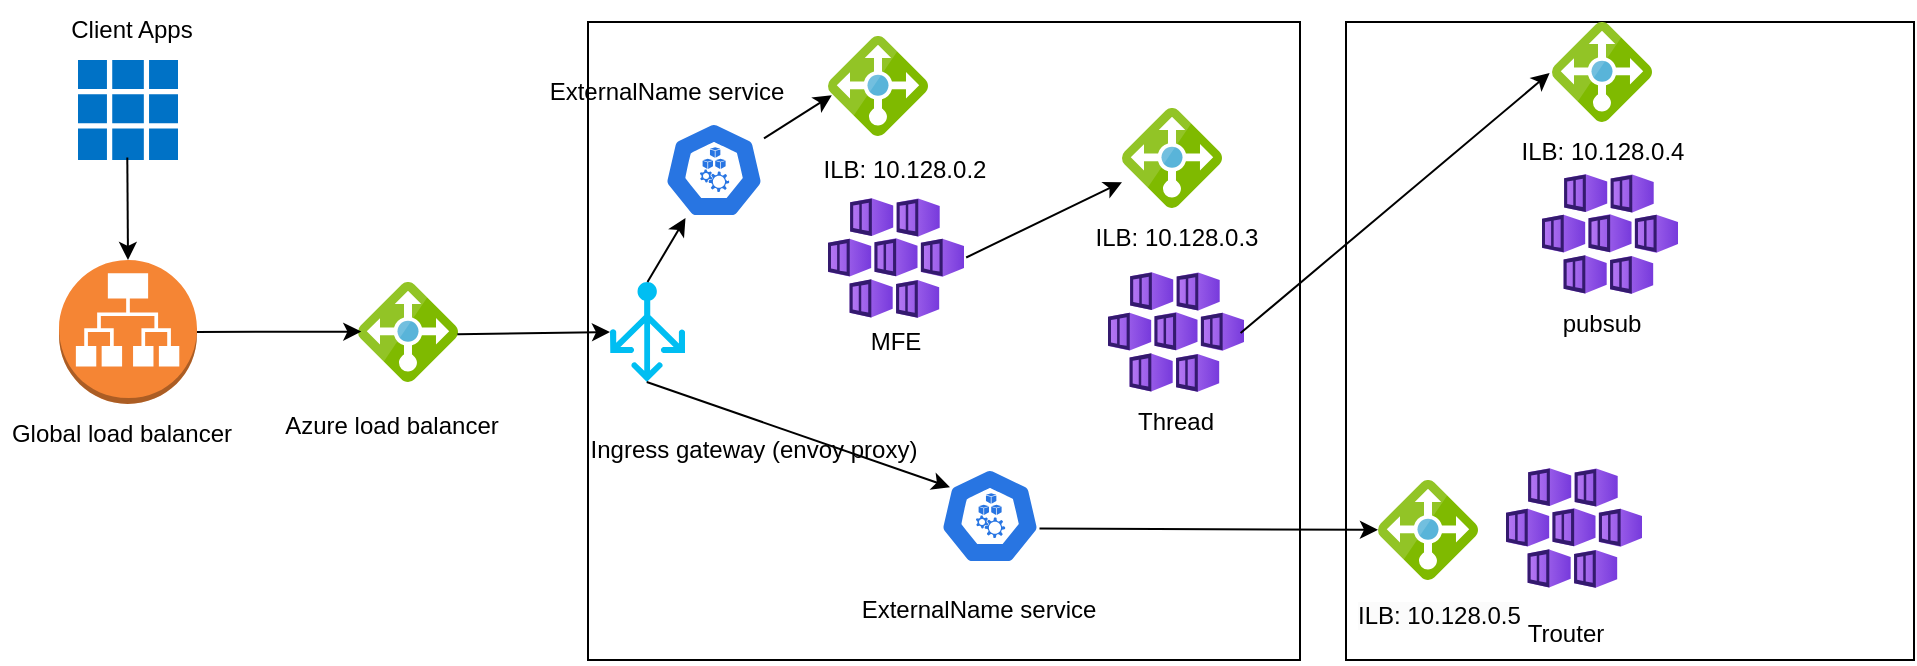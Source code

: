 <mxfile version="24.7.3" type="github">
  <diagram name="第 1 页" id="IT7-DOXWJBU2144ofnUY">
    <mxGraphModel dx="1728" dy="900" grid="0" gridSize="10" guides="1" tooltips="1" connect="1" arrows="1" fold="1" page="1" pageScale="1" pageWidth="1100" pageHeight="850" math="0" shadow="0">
      <root>
        <mxCell id="0" />
        <mxCell id="1" parent="0" />
        <mxCell id="RzhVLfr02CWZGfgh2H_0-30" value="" style="rounded=0;whiteSpace=wrap;html=1;" vertex="1" parent="1">
          <mxGeometry x="873" y="160" width="284" height="319" as="geometry" />
        </mxCell>
        <mxCell id="RzhVLfr02CWZGfgh2H_0-11" value="" style="rounded=0;whiteSpace=wrap;html=1;" vertex="1" parent="1">
          <mxGeometry x="494" y="160" width="356" height="319" as="geometry" />
        </mxCell>
        <mxCell id="RzhVLfr02CWZGfgh2H_0-1" value="" style="image;sketch=0;aspect=fixed;html=1;points=[];align=center;fontSize=12;image=img/lib/mscae/Client_Apps.svg;" vertex="1" parent="1">
          <mxGeometry x="239" y="179" width="50" height="50" as="geometry" />
        </mxCell>
        <mxCell id="RzhVLfr02CWZGfgh2H_0-2" value="Client Apps" style="text;html=1;align=center;verticalAlign=middle;whiteSpace=wrap;rounded=0;" vertex="1" parent="1">
          <mxGeometry x="217" y="149" width="98" height="30" as="geometry" />
        </mxCell>
        <mxCell id="RzhVLfr02CWZGfgh2H_0-7" value="" style="verticalLabelPosition=bottom;html=1;verticalAlign=top;align=center;strokeColor=none;fillColor=#00BEF2;shape=mxgraph.azure.load_balancer_generic;pointerEvents=1;" vertex="1" parent="1">
          <mxGeometry x="505" y="290" width="37.5" height="50" as="geometry" />
        </mxCell>
        <mxCell id="RzhVLfr02CWZGfgh2H_0-8" value="" style="outlineConnect=0;dashed=0;verticalLabelPosition=bottom;verticalAlign=top;align=center;html=1;shape=mxgraph.aws3.application_load_balancer;fillColor=#F58534;gradientColor=none;" vertex="1" parent="1">
          <mxGeometry x="229.5" y="279" width="69" height="72" as="geometry" />
        </mxCell>
        <mxCell id="RzhVLfr02CWZGfgh2H_0-9" value="Global load balancer" style="text;html=1;align=center;verticalAlign=middle;whiteSpace=wrap;rounded=0;" vertex="1" parent="1">
          <mxGeometry x="200" y="351" width="122" height="30" as="geometry" />
        </mxCell>
        <mxCell id="RzhVLfr02CWZGfgh2H_0-10" value="Ingress gateway (envoy proxy)" style="text;html=1;align=center;verticalAlign=middle;whiteSpace=wrap;rounded=0;" vertex="1" parent="1">
          <mxGeometry x="484" y="359" width="186" height="30" as="geometry" />
        </mxCell>
        <mxCell id="RzhVLfr02CWZGfgh2H_0-13" value="" style="image;sketch=0;aspect=fixed;html=1;points=[];align=center;fontSize=12;image=img/lib/mscae/Load_Balancer_feature.svg;" vertex="1" parent="1">
          <mxGeometry x="379" y="290" width="50" height="50" as="geometry" />
        </mxCell>
        <mxCell id="RzhVLfr02CWZGfgh2H_0-14" value="Azure load balancer" style="text;html=1;align=center;verticalAlign=middle;whiteSpace=wrap;rounded=0;" vertex="1" parent="1">
          <mxGeometry x="335" y="347" width="122" height="30" as="geometry" />
        </mxCell>
        <mxCell id="RzhVLfr02CWZGfgh2H_0-16" value="MFE" style="text;html=1;align=center;verticalAlign=middle;whiteSpace=wrap;rounded=0;" vertex="1" parent="1">
          <mxGeometry x="618" y="304.5" width="60" height="30" as="geometry" />
        </mxCell>
        <mxCell id="RzhVLfr02CWZGfgh2H_0-20" value="" style="endArrow=classic;html=1;rounded=0;entryX=0.038;entryY=0.593;entryDx=0;entryDy=0;entryPerimeter=0;" edge="1" parent="1" source="RzhVLfr02CWZGfgh2H_0-54" target="RzhVLfr02CWZGfgh2H_0-22">
          <mxGeometry width="50" height="50" relative="1" as="geometry">
            <mxPoint x="544" y="318" as="sourcePoint" />
            <mxPoint x="594" y="268" as="targetPoint" />
          </mxGeometry>
        </mxCell>
        <mxCell id="RzhVLfr02CWZGfgh2H_0-22" value="" style="image;sketch=0;aspect=fixed;html=1;points=[];align=center;fontSize=12;image=img/lib/mscae/Load_Balancer_feature.svg;" vertex="1" parent="1">
          <mxGeometry x="614" y="167" width="50" height="50" as="geometry" />
        </mxCell>
        <mxCell id="RzhVLfr02CWZGfgh2H_0-23" value="ILB: 10.128.0.2" style="text;html=1;align=center;verticalAlign=middle;whiteSpace=wrap;rounded=0;" vertex="1" parent="1">
          <mxGeometry x="597.5" y="219" width="109" height="30" as="geometry" />
        </mxCell>
        <mxCell id="RzhVLfr02CWZGfgh2H_0-24" value="" style="image;aspect=fixed;html=1;points=[];align=center;fontSize=12;image=img/lib/azure2/compute/Kubernetes_Services.svg;" vertex="1" parent="1">
          <mxGeometry x="614" y="248" width="68" height="60" as="geometry" />
        </mxCell>
        <mxCell id="RzhVLfr02CWZGfgh2H_0-25" value="" style="image;sketch=0;aspect=fixed;html=1;points=[];align=center;fontSize=12;image=img/lib/mscae/Load_Balancer_feature.svg;" vertex="1" parent="1">
          <mxGeometry x="761" y="203" width="50" height="50" as="geometry" />
        </mxCell>
        <mxCell id="RzhVLfr02CWZGfgh2H_0-27" value="" style="image;aspect=fixed;html=1;points=[];align=center;fontSize=12;image=img/lib/azure2/compute/Kubernetes_Services.svg;" vertex="1" parent="1">
          <mxGeometry x="754" y="285" width="68" height="60" as="geometry" />
        </mxCell>
        <mxCell id="RzhVLfr02CWZGfgh2H_0-28" value="Trouter" style="text;html=1;align=center;verticalAlign=middle;whiteSpace=wrap;rounded=0;" vertex="1" parent="1">
          <mxGeometry x="953" y="451" width="60" height="30" as="geometry" />
        </mxCell>
        <mxCell id="RzhVLfr02CWZGfgh2H_0-29" value="" style="endArrow=classic;html=1;rounded=0;exitX=1.016;exitY=0.496;exitDx=0;exitDy=0;exitPerimeter=0;" edge="1" parent="1" source="RzhVLfr02CWZGfgh2H_0-24" target="RzhVLfr02CWZGfgh2H_0-25">
          <mxGeometry width="50" height="50" relative="1" as="geometry">
            <mxPoint x="691" y="289" as="sourcePoint" />
            <mxPoint x="741" y="239" as="targetPoint" />
          </mxGeometry>
        </mxCell>
        <mxCell id="RzhVLfr02CWZGfgh2H_0-31" value="" style="endArrow=classic;html=1;rounded=0;exitX=0.493;exitY=0.976;exitDx=0;exitDy=0;exitPerimeter=0;entryX=0.5;entryY=0;entryDx=0;entryDy=0;entryPerimeter=0;" edge="1" parent="1" source="RzhVLfr02CWZGfgh2H_0-1" target="RzhVLfr02CWZGfgh2H_0-8">
          <mxGeometry width="50" height="50" relative="1" as="geometry">
            <mxPoint x="115" y="228" as="sourcePoint" />
            <mxPoint x="191" y="242" as="targetPoint" />
          </mxGeometry>
        </mxCell>
        <mxCell id="RzhVLfr02CWZGfgh2H_0-32" value="" style="endArrow=classic;html=1;rounded=0;exitX=1;exitY=0.5;exitDx=0;exitDy=0;exitPerimeter=0;entryX=0.033;entryY=0.496;entryDx=0;entryDy=0;entryPerimeter=0;" edge="1" parent="1" source="RzhVLfr02CWZGfgh2H_0-8" target="RzhVLfr02CWZGfgh2H_0-13">
          <mxGeometry width="50" height="50" relative="1" as="geometry">
            <mxPoint x="313" y="457" as="sourcePoint" />
            <mxPoint x="363" y="407" as="targetPoint" />
          </mxGeometry>
        </mxCell>
        <mxCell id="RzhVLfr02CWZGfgh2H_0-33" value="" style="endArrow=classic;html=1;rounded=0;exitX=0.993;exitY=0.522;exitDx=0;exitDy=0;exitPerimeter=0;entryX=0;entryY=0.5;entryDx=0;entryDy=0;entryPerimeter=0;" edge="1" parent="1" source="RzhVLfr02CWZGfgh2H_0-13" target="RzhVLfr02CWZGfgh2H_0-7">
          <mxGeometry width="50" height="50" relative="1" as="geometry">
            <mxPoint x="442" y="281" as="sourcePoint" />
            <mxPoint x="492" y="231" as="targetPoint" />
          </mxGeometry>
        </mxCell>
        <mxCell id="RzhVLfr02CWZGfgh2H_0-34" value="" style="image;aspect=fixed;html=1;points=[];align=center;fontSize=12;image=img/lib/azure2/compute/Kubernetes_Services.svg;" vertex="1" parent="1">
          <mxGeometry x="953" y="383" width="68" height="60" as="geometry" />
        </mxCell>
        <mxCell id="RzhVLfr02CWZGfgh2H_0-35" value="" style="image;sketch=0;aspect=fixed;html=1;points=[];align=center;fontSize=12;image=img/lib/mscae/Load_Balancer_feature.svg;" vertex="1" parent="1">
          <mxGeometry x="889" y="389" width="50" height="50" as="geometry" />
        </mxCell>
        <mxCell id="RzhVLfr02CWZGfgh2H_0-37" value="&lt;span style=&quot;color: rgb(0, 0, 0); font-family: Helvetica; font-size: 12px; font-style: normal; font-variant-ligatures: normal; font-variant-caps: normal; font-weight: 400; letter-spacing: normal; orphans: 2; text-align: center; text-indent: 0px; text-transform: none; widows: 2; word-spacing: 0px; -webkit-text-stroke-width: 0px; white-space: normal; background-color: rgb(251, 251, 251); text-decoration-thickness: initial; text-decoration-style: initial; text-decoration-color: initial; display: inline !important; float: none;&quot;&gt;ILB: 10.128.0.5&lt;/span&gt;" style="text;whiteSpace=wrap;html=1;" vertex="1" parent="1">
          <mxGeometry x="877" y="443.003" width="109" height="36" as="geometry" />
        </mxCell>
        <mxCell id="RzhVLfr02CWZGfgh2H_0-38" value="Thread" style="text;html=1;align=center;verticalAlign=middle;whiteSpace=wrap;rounded=0;" vertex="1" parent="1">
          <mxGeometry x="758" y="345" width="60" height="30" as="geometry" />
        </mxCell>
        <mxCell id="RzhVLfr02CWZGfgh2H_0-39" value="" style="endArrow=classic;html=1;rounded=0;exitX=0.49;exitY=1;exitDx=0;exitDy=0;exitPerimeter=0;entryX=0.1;entryY=0.2;entryDx=0;entryDy=0;entryPerimeter=0;" edge="1" parent="1" source="RzhVLfr02CWZGfgh2H_0-7" target="RzhVLfr02CWZGfgh2H_0-44">
          <mxGeometry width="50" height="50" relative="1" as="geometry">
            <mxPoint x="608" y="577" as="sourcePoint" />
            <mxPoint x="658" y="527" as="targetPoint" />
          </mxGeometry>
        </mxCell>
        <mxCell id="RzhVLfr02CWZGfgh2H_0-43" value="ILB: 10.128.0.3" style="text;html=1;align=center;verticalAlign=middle;whiteSpace=wrap;rounded=0;" vertex="1" parent="1">
          <mxGeometry x="733.5" y="253" width="109" height="30" as="geometry" />
        </mxCell>
        <mxCell id="RzhVLfr02CWZGfgh2H_0-44" value="" style="aspect=fixed;sketch=0;html=1;dashed=0;whitespace=wrap;verticalLabelPosition=bottom;verticalAlign=top;fillColor=#2875E2;strokeColor=#ffffff;points=[[0.005,0.63,0],[0.1,0.2,0],[0.9,0.2,0],[0.5,0,0],[0.995,0.63,0],[0.72,0.99,0],[0.5,1,0],[0.28,0.99,0]];shape=mxgraph.kubernetes.icon2;prIcon=k_proxy" vertex="1" parent="1">
          <mxGeometry x="670" y="383" width="50" height="48" as="geometry" />
        </mxCell>
        <mxCell id="RzhVLfr02CWZGfgh2H_0-45" value="ExternalName service" style="text;html=1;align=center;verticalAlign=middle;whiteSpace=wrap;rounded=0;" vertex="1" parent="1">
          <mxGeometry x="625" y="439" width="129" height="30" as="geometry" />
        </mxCell>
        <mxCell id="RzhVLfr02CWZGfgh2H_0-46" value="" style="endArrow=classic;html=1;rounded=0;exitX=0.995;exitY=0.63;exitDx=0;exitDy=0;exitPerimeter=0;" edge="1" parent="1" source="RzhVLfr02CWZGfgh2H_0-44" target="RzhVLfr02CWZGfgh2H_0-35">
          <mxGeometry width="50" height="50" relative="1" as="geometry">
            <mxPoint x="767" y="581" as="sourcePoint" />
            <mxPoint x="817" y="531" as="targetPoint" />
          </mxGeometry>
        </mxCell>
        <mxCell id="RzhVLfr02CWZGfgh2H_0-47" value="" style="image;aspect=fixed;html=1;points=[];align=center;fontSize=12;image=img/lib/azure2/compute/Kubernetes_Services.svg;" vertex="1" parent="1">
          <mxGeometry x="971" y="236" width="68" height="60" as="geometry" />
        </mxCell>
        <mxCell id="RzhVLfr02CWZGfgh2H_0-48" value="pubsub" style="text;html=1;align=center;verticalAlign=middle;whiteSpace=wrap;rounded=0;" vertex="1" parent="1">
          <mxGeometry x="971" y="296" width="60" height="30" as="geometry" />
        </mxCell>
        <mxCell id="RzhVLfr02CWZGfgh2H_0-49" value="" style="image;sketch=0;aspect=fixed;html=1;points=[];align=center;fontSize=12;image=img/lib/mscae/Load_Balancer_feature.svg;" vertex="1" parent="1">
          <mxGeometry x="976" y="160" width="50" height="50" as="geometry" />
        </mxCell>
        <mxCell id="RzhVLfr02CWZGfgh2H_0-50" value="ILB: 10.128.0.4" style="text;html=1;align=center;verticalAlign=middle;whiteSpace=wrap;rounded=0;" vertex="1" parent="1">
          <mxGeometry x="946.5" y="210" width="109" height="30" as="geometry" />
        </mxCell>
        <mxCell id="RzhVLfr02CWZGfgh2H_0-51" value="" style="endArrow=classic;html=1;rounded=0;exitX=0.975;exitY=0.509;exitDx=0;exitDy=0;exitPerimeter=0;entryX=-0.024;entryY=0.511;entryDx=0;entryDy=0;entryPerimeter=0;" edge="1" parent="1" source="RzhVLfr02CWZGfgh2H_0-27" target="RzhVLfr02CWZGfgh2H_0-49">
          <mxGeometry width="50" height="50" relative="1" as="geometry">
            <mxPoint x="841" y="104" as="sourcePoint" />
            <mxPoint x="891" y="54" as="targetPoint" />
          </mxGeometry>
        </mxCell>
        <mxCell id="RzhVLfr02CWZGfgh2H_0-54" value="" style="aspect=fixed;sketch=0;html=1;dashed=0;whitespace=wrap;verticalLabelPosition=bottom;verticalAlign=top;fillColor=#2875E2;strokeColor=#ffffff;points=[[0.005,0.63,0],[0.1,0.2,0],[0.9,0.2,0],[0.5,0,0],[0.995,0.63,0],[0.72,0.99,0],[0.5,1,0],[0.28,0.99,0]];shape=mxgraph.kubernetes.icon2;prIcon=k_proxy" vertex="1" parent="1">
          <mxGeometry x="532" y="210" width="50" height="48" as="geometry" />
        </mxCell>
        <mxCell id="RzhVLfr02CWZGfgh2H_0-55" value="ExternalName service" style="text;html=1;align=center;verticalAlign=middle;whiteSpace=wrap;rounded=0;" vertex="1" parent="1">
          <mxGeometry x="468.5" y="180" width="129" height="30" as="geometry" />
        </mxCell>
        <mxCell id="RzhVLfr02CWZGfgh2H_0-56" value="" style="endArrow=classic;html=1;rounded=0;exitX=0.5;exitY=0;exitDx=0;exitDy=0;exitPerimeter=0;" edge="1" parent="1" source="RzhVLfr02CWZGfgh2H_0-7" target="RzhVLfr02CWZGfgh2H_0-54">
          <mxGeometry width="50" height="50" relative="1" as="geometry">
            <mxPoint x="504" y="301" as="sourcePoint" />
            <mxPoint x="554" y="251" as="targetPoint" />
          </mxGeometry>
        </mxCell>
      </root>
    </mxGraphModel>
  </diagram>
</mxfile>
